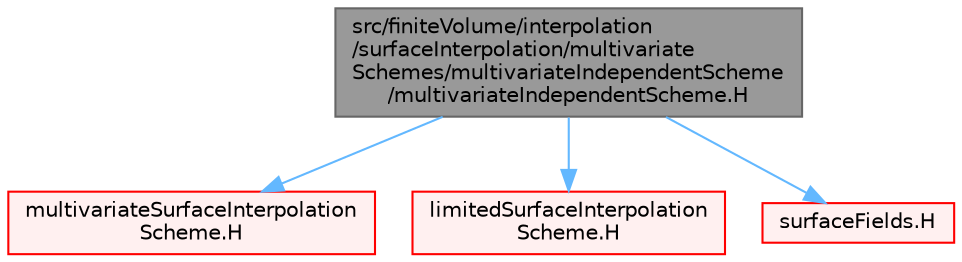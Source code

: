 digraph "src/finiteVolume/interpolation/surfaceInterpolation/multivariateSchemes/multivariateIndependentScheme/multivariateIndependentScheme.H"
{
 // LATEX_PDF_SIZE
  bgcolor="transparent";
  edge [fontname=Helvetica,fontsize=10,labelfontname=Helvetica,labelfontsize=10];
  node [fontname=Helvetica,fontsize=10,shape=box,height=0.2,width=0.4];
  Node1 [id="Node000001",label="src/finiteVolume/interpolation\l/surfaceInterpolation/multivariate\lSchemes/multivariateIndependentScheme\l/multivariateIndependentScheme.H",height=0.2,width=0.4,color="gray40", fillcolor="grey60", style="filled", fontcolor="black",tooltip=" "];
  Node1 -> Node2 [id="edge1_Node000001_Node000002",color="steelblue1",style="solid",tooltip=" "];
  Node2 [id="Node000002",label="multivariateSurfaceInterpolation\lScheme.H",height=0.2,width=0.4,color="red", fillcolor="#FFF0F0", style="filled",URL="$multivariateSurfaceInterpolationScheme_8H.html",tooltip=" "];
  Node1 -> Node149 [id="edge2_Node000001_Node000149",color="steelblue1",style="solid",tooltip=" "];
  Node149 [id="Node000149",label="limitedSurfaceInterpolation\lScheme.H",height=0.2,width=0.4,color="red", fillcolor="#FFF0F0", style="filled",URL="$limitedSurfaceInterpolationScheme_8H.html",tooltip=" "];
  Node1 -> Node150 [id="edge3_Node000001_Node000150",color="steelblue1",style="solid",tooltip=" "];
  Node150 [id="Node000150",label="surfaceFields.H",height=0.2,width=0.4,color="red", fillcolor="#FFF0F0", style="filled",URL="$surfaceFields_8H.html",tooltip="Foam::surfaceFields."];
}

